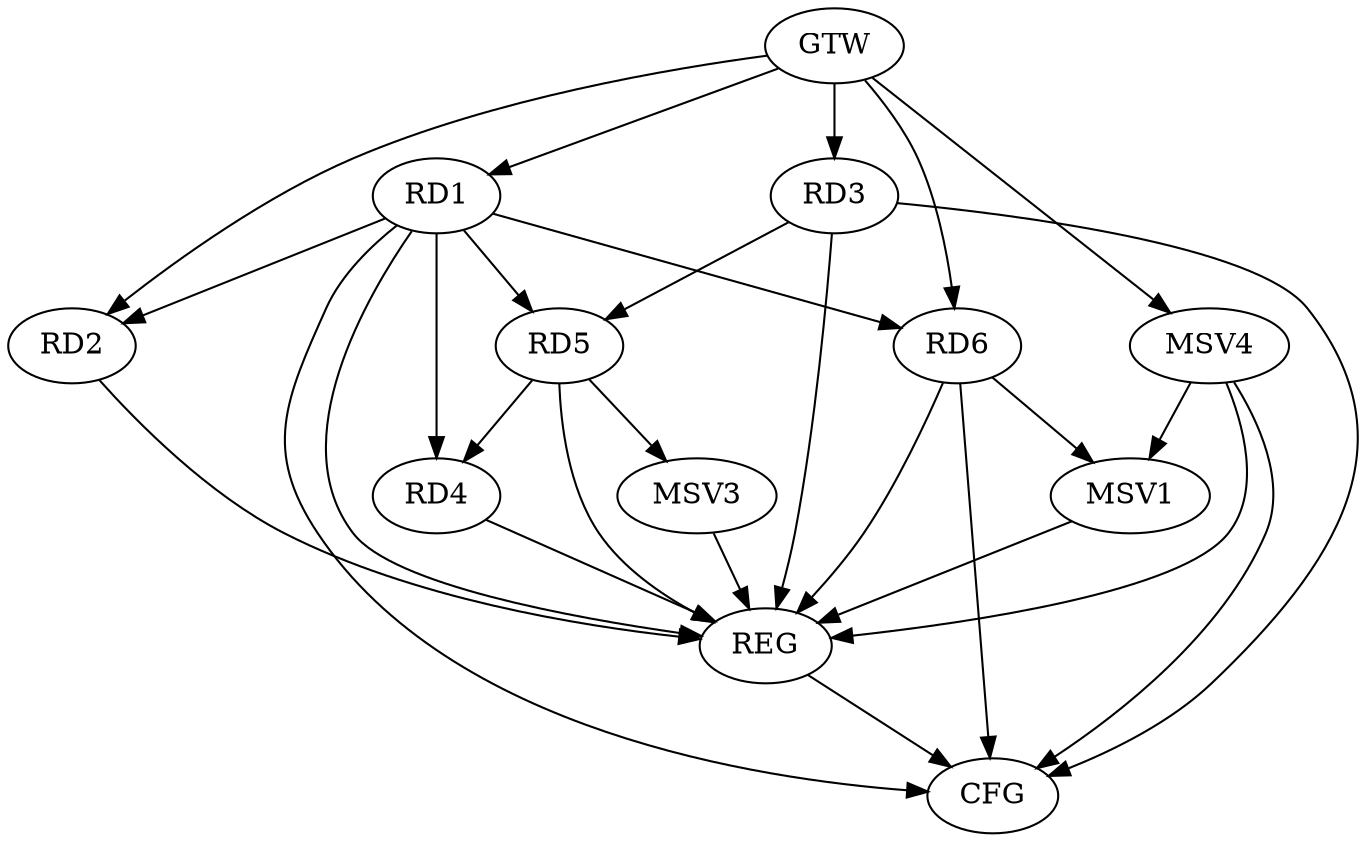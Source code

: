 strict digraph G {
  RD1 [ label="RD1" ];
  RD2 [ label="RD2" ];
  RD3 [ label="RD3" ];
  RD4 [ label="RD4" ];
  RD5 [ label="RD5" ];
  RD6 [ label="RD6" ];
  GTW [ label="GTW" ];
  REG [ label="REG" ];
  CFG [ label="CFG" ];
  MSV1 [ label="MSV1" ];
  MSV3 [ label="MSV3" ];
  MSV4 [ label="MSV4" ];
  RD1 -> RD4;
  RD1 -> RD5;
  RD3 -> RD5;
  RD5 -> RD4;
  GTW -> RD1;
  GTW -> RD2;
  GTW -> RD3;
  GTW -> RD6;
  RD1 -> REG;
  RD2 -> REG;
  RD3 -> REG;
  RD4 -> REG;
  RD5 -> REG;
  RD6 -> REG;
  RD6 -> CFG;
  RD3 -> CFG;
  REG -> CFG;
  RD1 -> CFG;
  RD1 -> RD2;
  RD1 -> RD6;
  RD6 -> MSV1;
  MSV1 -> REG;
  RD5 -> MSV3;
  MSV3 -> REG;
  MSV4 -> MSV1;
  GTW -> MSV4;
  MSV4 -> REG;
  MSV4 -> CFG;
}
